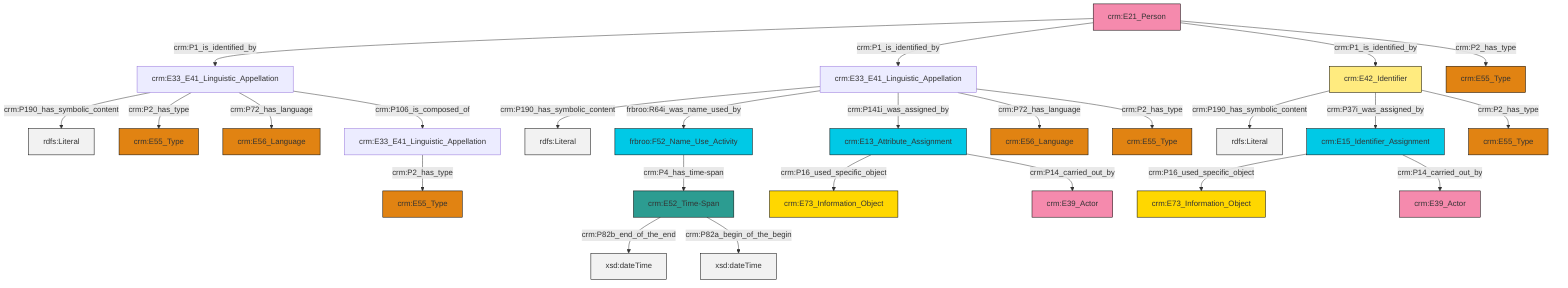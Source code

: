 graph TD
classDef Literal fill:#f2f2f2,stroke:#000000;
classDef CRM_Entity fill:#FFFFFF,stroke:#000000;
classDef Temporal_Entity fill:#00C9E6, stroke:#000000;
classDef Type fill:#E18312, stroke:#000000;
classDef Time-Span fill:#2C9C91, stroke:#000000;
classDef Appellation fill:#FFEB7F, stroke:#000000;
classDef Place fill:#008836, stroke:#000000;
classDef Persistent_Item fill:#B266B2, stroke:#000000;
classDef Conceptual_Object fill:#FFD700, stroke:#000000;
classDef Physical_Thing fill:#D2B48C, stroke:#000000;
classDef Actor fill:#f58aad, stroke:#000000;
classDef PC_Classes fill:#4ce600, stroke:#000000;
classDef Multi fill:#cccccc,stroke:#000000;

0["crm:E13_Attribute_Assignment"]:::Temporal_Entity -->|crm:P16_used_specific_object| 1["crm:E73_Information_Object"]:::Conceptual_Object
2["crm:E33_E41_Linguistic_Appellation"]:::Default -->|crm:P190_has_symbolic_content| 3[rdfs:Literal]:::Literal
6["crm:E42_Identifier"]:::Appellation -->|crm:P190_has_symbolic_content| 7[rdfs:Literal]:::Literal
6["crm:E42_Identifier"]:::Appellation -->|crm:P37i_was_assigned_by| 8["crm:E15_Identifier_Assignment"]:::Temporal_Entity
9["crm:E33_E41_Linguistic_Appellation"]:::Default -->|crm:P190_has_symbolic_content| 10[rdfs:Literal]:::Literal
11["crm:E33_E41_Linguistic_Appellation"]:::Default -->|crm:P2_has_type| 12["crm:E55_Type"]:::Type
13["crm:E52_Time-Span"]:::Time-Span -->|crm:P82b_end_of_the_end| 14[xsd:dateTime]:::Literal
8["crm:E15_Identifier_Assignment"]:::Temporal_Entity -->|crm:P16_used_specific_object| 22["crm:E73_Information_Object"]:::Conceptual_Object
13["crm:E52_Time-Span"]:::Time-Span -->|crm:P82a_begin_of_the_begin| 25[xsd:dateTime]:::Literal
26["crm:E21_Person"]:::Actor -->|crm:P1_is_identified_by| 9["crm:E33_E41_Linguistic_Appellation"]:::Default
26["crm:E21_Person"]:::Actor -->|crm:P1_is_identified_by| 2["crm:E33_E41_Linguistic_Appellation"]:::Default
2["crm:E33_E41_Linguistic_Appellation"]:::Default -->|frbroo:R64i_was_name_used_by| 28["frbroo:F52_Name_Use_Activity"]:::Temporal_Entity
8["crm:E15_Identifier_Assignment"]:::Temporal_Entity -->|crm:P14_carried_out_by| 23["crm:E39_Actor"]:::Actor
9["crm:E33_E41_Linguistic_Appellation"]:::Default -->|crm:P2_has_type| 32["crm:E55_Type"]:::Type
2["crm:E33_E41_Linguistic_Appellation"]:::Default -->|crm:P141i_was_assigned_by| 0["crm:E13_Attribute_Assignment"]:::Temporal_Entity
26["crm:E21_Person"]:::Actor -->|crm:P1_is_identified_by| 6["crm:E42_Identifier"]:::Appellation
0["crm:E13_Attribute_Assignment"]:::Temporal_Entity -->|crm:P14_carried_out_by| 4["crm:E39_Actor"]:::Actor
2["crm:E33_E41_Linguistic_Appellation"]:::Default -->|crm:P72_has_language| 33["crm:E56_Language"]:::Type
9["crm:E33_E41_Linguistic_Appellation"]:::Default -->|crm:P72_has_language| 15["crm:E56_Language"]:::Type
2["crm:E33_E41_Linguistic_Appellation"]:::Default -->|crm:P2_has_type| 29["crm:E55_Type"]:::Type
26["crm:E21_Person"]:::Actor -->|crm:P2_has_type| 17["crm:E55_Type"]:::Type
28["frbroo:F52_Name_Use_Activity"]:::Temporal_Entity -->|crm:P4_has_time-span| 13["crm:E52_Time-Span"]:::Time-Span
9["crm:E33_E41_Linguistic_Appellation"]:::Default -->|crm:P106_is_composed_of| 11["crm:E33_E41_Linguistic_Appellation"]:::Default
6["crm:E42_Identifier"]:::Appellation -->|crm:P2_has_type| 41["crm:E55_Type"]:::Type